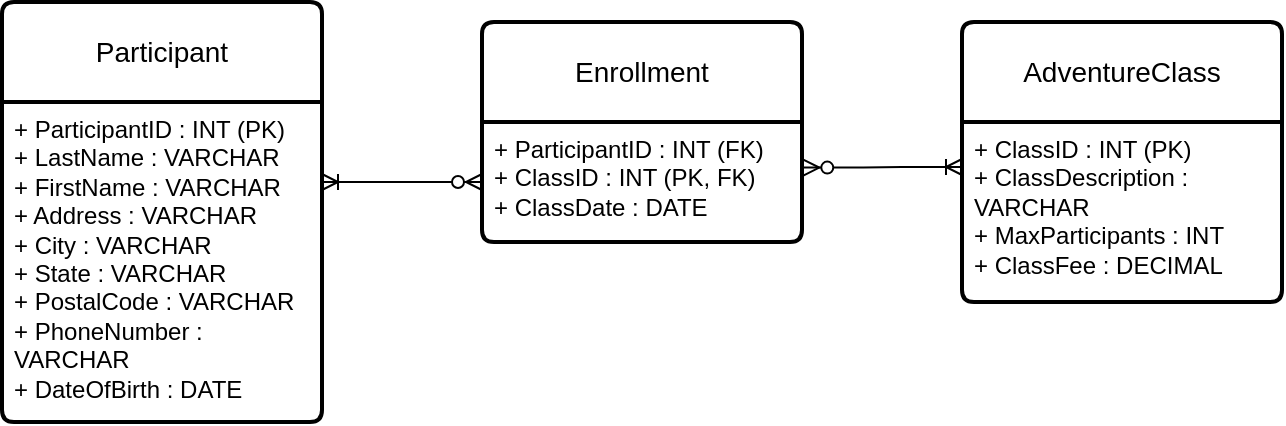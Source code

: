 <mxfile version="26.0.16">
  <diagram id="C5RBs43oDa-KdzZeNtuy" name="Page-1">
    <mxGraphModel dx="898" dy="785" grid="1" gridSize="10" guides="1" tooltips="1" connect="1" arrows="1" fold="1" page="1" pageScale="1" pageWidth="827" pageHeight="1169" math="0" shadow="0">
      <root>
        <mxCell id="WIyWlLk6GJQsqaUBKTNV-0" />
        <mxCell id="WIyWlLk6GJQsqaUBKTNV-1" parent="WIyWlLk6GJQsqaUBKTNV-0" />
        <mxCell id="5Gi7t2FEhRIHpLtmDyVt-0" value="Participant" style="swimlane;childLayout=stackLayout;horizontal=1;startSize=50;horizontalStack=0;rounded=1;fontSize=14;fontStyle=0;strokeWidth=2;resizeParent=0;resizeLast=1;shadow=0;dashed=0;align=center;arcSize=4;whiteSpace=wrap;html=1;" vertex="1" parent="WIyWlLk6GJQsqaUBKTNV-1">
          <mxGeometry x="50" y="190" width="160" height="210" as="geometry" />
        </mxCell>
        <mxCell id="5Gi7t2FEhRIHpLtmDyVt-1" value="+ ParticipantID : INT (PK)&lt;div&gt;+ LastName : VARCHAR&lt;/div&gt;&lt;div&gt;+ FirstName : VARCHAR&lt;/div&gt;&lt;div&gt;+ Address : VARCHAR&lt;/div&gt;&lt;div&gt;+ City : VARCHAR&lt;/div&gt;&lt;div&gt;+ State : VARCHAR&lt;/div&gt;&lt;div&gt;+ PostalCode : VARCHAR&lt;/div&gt;&lt;div&gt;+ PhoneNumber : VARCHAR&lt;/div&gt;&lt;div&gt;+ DateOfBirth : DATE&lt;/div&gt;" style="align=left;strokeColor=none;fillColor=none;spacingLeft=4;spacingRight=4;fontSize=12;verticalAlign=top;resizable=0;rotatable=0;part=1;html=1;whiteSpace=wrap;" vertex="1" parent="5Gi7t2FEhRIHpLtmDyVt-0">
          <mxGeometry y="50" width="160" height="160" as="geometry" />
        </mxCell>
        <mxCell id="5Gi7t2FEhRIHpLtmDyVt-2" value="Enrollment" style="swimlane;childLayout=stackLayout;horizontal=1;startSize=50;horizontalStack=0;rounded=1;fontSize=14;fontStyle=0;strokeWidth=2;resizeParent=0;resizeLast=1;shadow=0;dashed=0;align=center;arcSize=4;whiteSpace=wrap;html=1;" vertex="1" parent="WIyWlLk6GJQsqaUBKTNV-1">
          <mxGeometry x="290" y="200" width="160" height="110" as="geometry" />
        </mxCell>
        <mxCell id="5Gi7t2FEhRIHpLtmDyVt-3" value="&lt;div&gt;+ ParticipantID : INT (FK)&lt;/div&gt;&lt;div&gt;+ ClassID : INT (PK, FK)&lt;/div&gt;&lt;div&gt;+ ClassDate : DATE&lt;/div&gt;" style="align=left;strokeColor=none;fillColor=none;spacingLeft=4;spacingRight=4;fontSize=12;verticalAlign=top;resizable=0;rotatable=0;part=1;html=1;whiteSpace=wrap;" vertex="1" parent="5Gi7t2FEhRIHpLtmDyVt-2">
          <mxGeometry y="50" width="160" height="60" as="geometry" />
        </mxCell>
        <mxCell id="5Gi7t2FEhRIHpLtmDyVt-4" value="AdventureClass" style="swimlane;childLayout=stackLayout;horizontal=1;startSize=50;horizontalStack=0;rounded=1;fontSize=14;fontStyle=0;strokeWidth=2;resizeParent=0;resizeLast=1;shadow=0;dashed=0;align=center;arcSize=4;whiteSpace=wrap;html=1;" vertex="1" parent="WIyWlLk6GJQsqaUBKTNV-1">
          <mxGeometry x="530" y="200" width="160" height="140" as="geometry" />
        </mxCell>
        <mxCell id="5Gi7t2FEhRIHpLtmDyVt-5" value="+ ClassID : INT (PK)&lt;div&gt;+ ClassDescription : VARCHAR&lt;/div&gt;&lt;div&gt;+ MaxParticipants : INT&lt;/div&gt;&lt;div&gt;+ ClassFee : DECIMAL&lt;/div&gt;" style="align=left;strokeColor=none;fillColor=none;spacingLeft=4;spacingRight=4;fontSize=12;verticalAlign=top;resizable=0;rotatable=0;part=1;html=1;whiteSpace=wrap;" vertex="1" parent="5Gi7t2FEhRIHpLtmDyVt-4">
          <mxGeometry y="50" width="160" height="90" as="geometry" />
        </mxCell>
        <mxCell id="5Gi7t2FEhRIHpLtmDyVt-6" value="" style="edgeStyle=entityRelationEdgeStyle;fontSize=12;html=1;endArrow=ERoneToMany;startArrow=ERzeroToMany;rounded=0;exitX=0;exitY=0.5;exitDx=0;exitDy=0;entryX=1;entryY=0.25;entryDx=0;entryDy=0;" edge="1" parent="WIyWlLk6GJQsqaUBKTNV-1" source="5Gi7t2FEhRIHpLtmDyVt-3" target="5Gi7t2FEhRIHpLtmDyVt-1">
          <mxGeometry width="100" height="100" relative="1" as="geometry">
            <mxPoint x="320" y="380" as="sourcePoint" />
            <mxPoint x="410" y="325" as="targetPoint" />
          </mxGeometry>
        </mxCell>
        <mxCell id="5Gi7t2FEhRIHpLtmDyVt-7" value="" style="edgeStyle=entityRelationEdgeStyle;fontSize=12;html=1;endArrow=ERoneToMany;startArrow=ERzeroToMany;rounded=0;exitX=1.004;exitY=0.38;exitDx=0;exitDy=0;exitPerimeter=0;entryX=0;entryY=0.25;entryDx=0;entryDy=0;" edge="1" parent="WIyWlLk6GJQsqaUBKTNV-1" source="5Gi7t2FEhRIHpLtmDyVt-3" target="5Gi7t2FEhRIHpLtmDyVt-5">
          <mxGeometry width="100" height="100" relative="1" as="geometry">
            <mxPoint x="180" y="530" as="sourcePoint" />
            <mxPoint x="470" y="340" as="targetPoint" />
          </mxGeometry>
        </mxCell>
      </root>
    </mxGraphModel>
  </diagram>
</mxfile>
